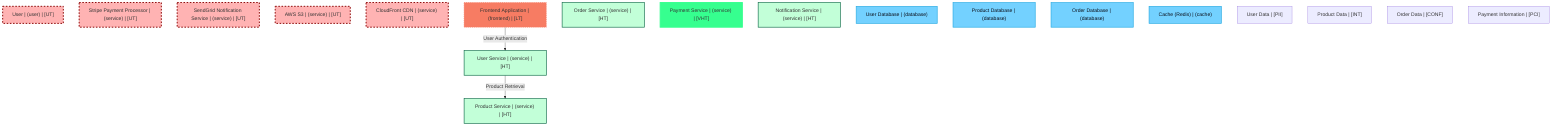 graph TB
  node_01FJ9V9F8G4F8F8F8F8F8F8F8O["User | (user) | [UT]"]:::untrusted
  node_01FJ9V9F8G4F8F8F8F8F8F8F8P["Stripe Payment Processor | (service) | [UT]"]:::untrusted
  node_01FJ9V9F8G4F8F8F8F8F8F8F8Q["SendGrid Notification Service | (service) | [UT]"]:::untrusted
  node_01FJ9V9F8G4F8F8F8F8F8F8F8R["AWS S3 | (service) | [UT]"]:::untrusted
  node_01FJ9V9F8G4F8F8F8F8F8F8F8S["CloudFront CDN | (service) | [UT]"]:::untrusted
  node_01FJ9V9F8G4F8F8F8F8F8F8F8E["Frontend Application | (frontend) | [LT]"]:::lowTrust
  node_01FJ9V9F8G4F8F8F8F8F8F8F8F["User Service | (service) | [HT]"]:::highTrust
  node_01FJ9V9F8G4F8F8F8F8F8F8F8G["Product Service | (service) | [HT]"]:::highTrust
  node_01FJ9V9F8G4F8F8F8F8F8F8F8H["Order Service | (service) | [HT]"]:::highTrust
  node_01FJ9V9F8G4F8F8F8F8F8F8F8I["Payment Service | (service) | [VHT]"]:::veryHighTrust
  node_01FJ9V9F8G4F8F8F8F8F8F8F8J["Notification Service | (service) | [HT]"]:::highTrust
  node_01FJ9V9F8G4F8F8F8F8F8F8F8K["User Database | (database)"]:::dataStore
  node_01FJ9V9F8G4F8F8F8F8F8F8F8L["Product Database | (database)"]:::dataStore
  node_01FJ9V9F8G4F8F8F8F8F8F8F8M["Order Database | (database)"]:::dataStore
  node_01FJ9V9F8G4F8F8F8F8F8F8F8N["Cache (Redis) | (cache)"]:::dataStore
  node_01FJ9V9F8G4F8F8F8F8F8F8F8A["User Data | [PII]"]:::dataAsset,pii
  node_01FJ9V9F8G4F8F8F8F8F8F8F8B["Product Data | [INT]"]:::dataAsset,internal
  node_01FJ9V9F8G4F8F8F8F8F8F8F8C["Order Data | [CONF]"]:::dataAsset,confidential
  node_01FJ9V9F8G4F8F8F8F8F8F8F8D["Payment Information | [PCI]"]:::dataAsset,pci

  node_01FJ9V9F8G4F8F8F8F8F8F8F8E -->|User Authentication| node_01FJ9V9F8G4F8F8F8F8F8F8F8F:::encryptedFlow
  node_01FJ9V9F8G4F8F8F8F8F8F8F8F -->|Product Retrieval| node_01FJ9V9F8G4F8F8F8F8F8F8F8G:::encryptedFlow

  classDef externalEntity fill:#FFB3B3,stroke:#8B0000,stroke-width:2px,color:#0B0D17
  classDef process fill:#C2FFD8,stroke:#106B49,stroke-width:2px,color:#0B0D17
  classDef dataStore fill:#73d1ff,stroke:#29ABE2,stroke-width:2px,color:#0B0D17
  classDef dataAsset fill:#ffa1ad,stroke:#A259FF,stroke-width:2px,color:#0B0D17
  classDef untrusted fill:#FFB3B3,stroke:#8B0000,stroke-width:3px,stroke-dasharray:5 5
  classDef lowTrust fill:#f77c63,stroke:#f77c63,stroke-width:2px,stroke-dasharray:3 3
  classDef mediumTrust fill:#FFF2B3,stroke:#7A6300,stroke-width:2px
  classDef highTrust fill:#C2FFD8,stroke:#106B49,stroke-width:2px
  classDef veryHighTrust fill:#36FF8F,stroke:#36FF8F,stroke-width:3px
  classDef public fill:#C2FFD8,stroke:#106B49,stroke-width:1px
  classDef internal fill:#FFF2B3,stroke:#7A6300,stroke-width:1px
  classDef confidential fill:#FFB3B3,stroke:#8B0000,stroke-width:2px
  classDef restricted fill:#8B0000,stroke:#8B0000,stroke-width:3px
  classDef pii fill:#ffa1ad,stroke:#A259FF,stroke-width:2px
  classDef pci fill:#8B0000,stroke:#8B0000,stroke-width:3px
  classDef phi fill:#ffa1ad,stroke:#A259FF,stroke-width:3px
  classDef encryptedFlow stroke:#106B49,stroke-width:2px
  classDef unencryptedFlow stroke:#8B0000,stroke-width:2px,stroke-dasharray:5 5
  classDef authenticatedFlow stroke:#29ABE2,stroke-width:2px
  classDef trustBoundary fill:transparent,stroke:#2E3440,stroke-width:3px,stroke-dasharray:10 5